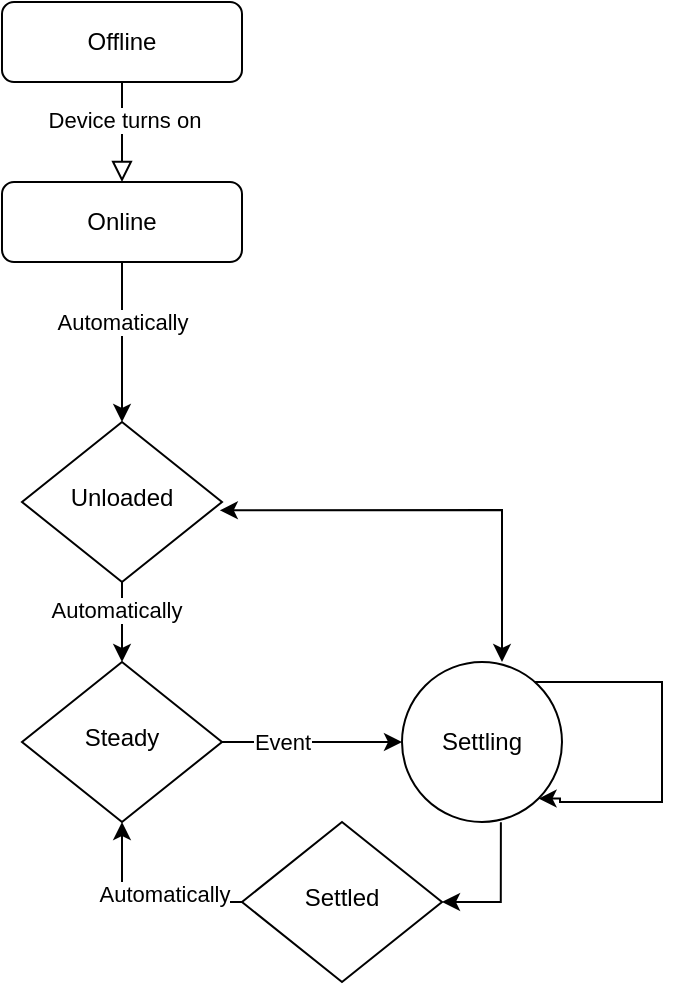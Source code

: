 <mxfile version="17.4.2" type="device"><diagram id="C5RBs43oDa-KdzZeNtuy" name="LoadCell_State"><mxGraphModel dx="358" dy="655" grid="1" gridSize="10" guides="1" tooltips="1" connect="1" arrows="1" fold="1" page="1" pageScale="1" pageWidth="827" pageHeight="1169" math="0" shadow="0"><root><mxCell id="WIyWlLk6GJQsqaUBKTNV-0"/><mxCell id="WIyWlLk6GJQsqaUBKTNV-1" parent="WIyWlLk6GJQsqaUBKTNV-0"/><mxCell id="WIyWlLk6GJQsqaUBKTNV-2" value="" style="rounded=0;html=1;jettySize=auto;orthogonalLoop=1;fontSize=11;endArrow=block;endFill=0;endSize=8;strokeWidth=1;shadow=0;labelBackgroundColor=none;edgeStyle=orthogonalEdgeStyle;" parent="WIyWlLk6GJQsqaUBKTNV-1" source="WIyWlLk6GJQsqaUBKTNV-3" edge="1"><mxGeometry relative="1" as="geometry"><mxPoint x="220" y="170" as="targetPoint"/></mxGeometry></mxCell><mxCell id="gDIzgflFo-ySI12Ky3qv-0" value="Device turns on" style="edgeLabel;html=1;align=center;verticalAlign=middle;resizable=0;points=[];" vertex="1" connectable="0" parent="WIyWlLk6GJQsqaUBKTNV-2"><mxGeometry x="-0.274" y="1" relative="1" as="geometry"><mxPoint as="offset"/></mxGeometry></mxCell><mxCell id="WIyWlLk6GJQsqaUBKTNV-3" value="Offline" style="rounded=1;whiteSpace=wrap;html=1;fontSize=12;glass=0;strokeWidth=1;shadow=0;" parent="WIyWlLk6GJQsqaUBKTNV-1" vertex="1"><mxGeometry x="160" y="80" width="120" height="40" as="geometry"/></mxCell><mxCell id="gDIzgflFo-ySI12Ky3qv-4" style="edgeStyle=orthogonalEdgeStyle;rounded=0;orthogonalLoop=1;jettySize=auto;html=1;entryX=0.5;entryY=0;entryDx=0;entryDy=0;" edge="1" parent="WIyWlLk6GJQsqaUBKTNV-1" source="WIyWlLk6GJQsqaUBKTNV-10" target="gDIzgflFo-ySI12Ky3qv-3"><mxGeometry relative="1" as="geometry"/></mxCell><mxCell id="gDIzgflFo-ySI12Ky3qv-5" value="Automatically" style="edgeLabel;html=1;align=center;verticalAlign=middle;resizable=0;points=[];" vertex="1" connectable="0" parent="gDIzgflFo-ySI12Ky3qv-4"><mxGeometry x="-0.336" y="-3" relative="1" as="geometry"><mxPoint as="offset"/></mxGeometry></mxCell><mxCell id="WIyWlLk6GJQsqaUBKTNV-10" value="Unloaded" style="rhombus;whiteSpace=wrap;html=1;shadow=0;fontFamily=Helvetica;fontSize=12;align=center;strokeWidth=1;spacing=6;spacingTop=-4;" parent="WIyWlLk6GJQsqaUBKTNV-1" vertex="1"><mxGeometry x="170" y="290" width="100" height="80" as="geometry"/></mxCell><mxCell id="gDIzgflFo-ySI12Ky3qv-7" style="edgeStyle=orthogonalEdgeStyle;rounded=0;orthogonalLoop=1;jettySize=auto;html=1;entryX=0.5;entryY=0;entryDx=0;entryDy=0;" edge="1" parent="WIyWlLk6GJQsqaUBKTNV-1" source="gDIzgflFo-ySI12Ky3qv-1" target="WIyWlLk6GJQsqaUBKTNV-10"><mxGeometry relative="1" as="geometry"/></mxCell><mxCell id="gDIzgflFo-ySI12Ky3qv-8" value="Automatically" style="edgeLabel;html=1;align=center;verticalAlign=middle;resizable=0;points=[];" vertex="1" connectable="0" parent="gDIzgflFo-ySI12Ky3qv-7"><mxGeometry x="-0.268" relative="1" as="geometry"><mxPoint as="offset"/></mxGeometry></mxCell><mxCell id="gDIzgflFo-ySI12Ky3qv-1" value="Online" style="rounded=1;whiteSpace=wrap;html=1;fontSize=12;glass=0;strokeWidth=1;shadow=0;" vertex="1" parent="WIyWlLk6GJQsqaUBKTNV-1"><mxGeometry x="160" y="170" width="120" height="40" as="geometry"/></mxCell><mxCell id="gDIzgflFo-ySI12Ky3qv-9" style="edgeStyle=orthogonalEdgeStyle;rounded=0;orthogonalLoop=1;jettySize=auto;html=1;" edge="1" parent="WIyWlLk6GJQsqaUBKTNV-1" source="gDIzgflFo-ySI12Ky3qv-3"><mxGeometry relative="1" as="geometry"><mxPoint x="360" y="450" as="targetPoint"/></mxGeometry></mxCell><mxCell id="gDIzgflFo-ySI12Ky3qv-10" value="Event" style="edgeLabel;html=1;align=center;verticalAlign=middle;resizable=0;points=[];" vertex="1" connectable="0" parent="gDIzgflFo-ySI12Ky3qv-9"><mxGeometry x="-0.343" relative="1" as="geometry"><mxPoint as="offset"/></mxGeometry></mxCell><mxCell id="gDIzgflFo-ySI12Ky3qv-3" value="Steady" style="rhombus;whiteSpace=wrap;html=1;shadow=0;fontFamily=Helvetica;fontSize=12;align=center;strokeWidth=1;spacing=6;spacingTop=-4;" vertex="1" parent="WIyWlLk6GJQsqaUBKTNV-1"><mxGeometry x="170" y="410" width="100" height="80" as="geometry"/></mxCell><mxCell id="gDIzgflFo-ySI12Ky3qv-17" style="edgeStyle=orthogonalEdgeStyle;rounded=0;orthogonalLoop=1;jettySize=auto;html=1;entryX=1;entryY=0.5;entryDx=0;entryDy=0;exitX=0.618;exitY=1.002;exitDx=0;exitDy=0;exitPerimeter=0;" edge="1" parent="WIyWlLk6GJQsqaUBKTNV-1" source="gDIzgflFo-ySI12Ky3qv-20" target="gDIzgflFo-ySI12Ky3qv-18"><mxGeometry relative="1" as="geometry"><mxPoint x="410" y="530" as="targetPoint"/><mxPoint x="410" y="490" as="sourcePoint"/><Array as="points"><mxPoint x="409" y="530"/></Array></mxGeometry></mxCell><mxCell id="gDIzgflFo-ySI12Ky3qv-15" value="" style="endArrow=classic;startArrow=classic;html=1;rounded=0;exitX=0.989;exitY=0.552;exitDx=0;exitDy=0;exitPerimeter=0;entryX=0.5;entryY=0;entryDx=0;entryDy=0;" edge="1" parent="WIyWlLk6GJQsqaUBKTNV-1" source="WIyWlLk6GJQsqaUBKTNV-10"><mxGeometry width="50" height="50" relative="1" as="geometry"><mxPoint x="310" y="290" as="sourcePoint"/><mxPoint x="410" y="410" as="targetPoint"/><Array as="points"><mxPoint x="410" y="334"/></Array></mxGeometry></mxCell><mxCell id="gDIzgflFo-ySI12Ky3qv-19" style="edgeStyle=orthogonalEdgeStyle;rounded=0;orthogonalLoop=1;jettySize=auto;html=1;entryX=0.5;entryY=1;entryDx=0;entryDy=0;" edge="1" parent="WIyWlLk6GJQsqaUBKTNV-1" source="gDIzgflFo-ySI12Ky3qv-18" target="gDIzgflFo-ySI12Ky3qv-3"><mxGeometry relative="1" as="geometry"/></mxCell><mxCell id="gDIzgflFo-ySI12Ky3qv-23" value="Automatically" style="edgeLabel;html=1;align=center;verticalAlign=middle;resizable=0;points=[];" vertex="1" connectable="0" parent="gDIzgflFo-ySI12Ky3qv-19"><mxGeometry x="-0.225" y="-4" relative="1" as="geometry"><mxPoint as="offset"/></mxGeometry></mxCell><mxCell id="gDIzgflFo-ySI12Ky3qv-18" value="Settled" style="rhombus;whiteSpace=wrap;html=1;shadow=0;fontFamily=Helvetica;fontSize=12;align=center;strokeWidth=1;spacing=6;spacingTop=-4;" vertex="1" parent="WIyWlLk6GJQsqaUBKTNV-1"><mxGeometry x="280" y="490" width="100" height="80" as="geometry"/></mxCell><mxCell id="gDIzgflFo-ySI12Ky3qv-20" value="Settling" style="ellipse;whiteSpace=wrap;html=1;aspect=fixed;" vertex="1" parent="WIyWlLk6GJQsqaUBKTNV-1"><mxGeometry x="360" y="410" width="80" height="80" as="geometry"/></mxCell><mxCell id="gDIzgflFo-ySI12Ky3qv-22" style="edgeStyle=orthogonalEdgeStyle;rounded=0;orthogonalLoop=1;jettySize=auto;html=1;entryX=1;entryY=1;entryDx=0;entryDy=0;" edge="1" parent="WIyWlLk6GJQsqaUBKTNV-1" source="gDIzgflFo-ySI12Ky3qv-20" target="gDIzgflFo-ySI12Ky3qv-20"><mxGeometry relative="1" as="geometry"><Array as="points"><mxPoint x="490" y="420"/><mxPoint x="490" y="480"/><mxPoint x="439" y="480"/><mxPoint x="439" y="478"/></Array></mxGeometry></mxCell></root></mxGraphModel></diagram></mxfile>